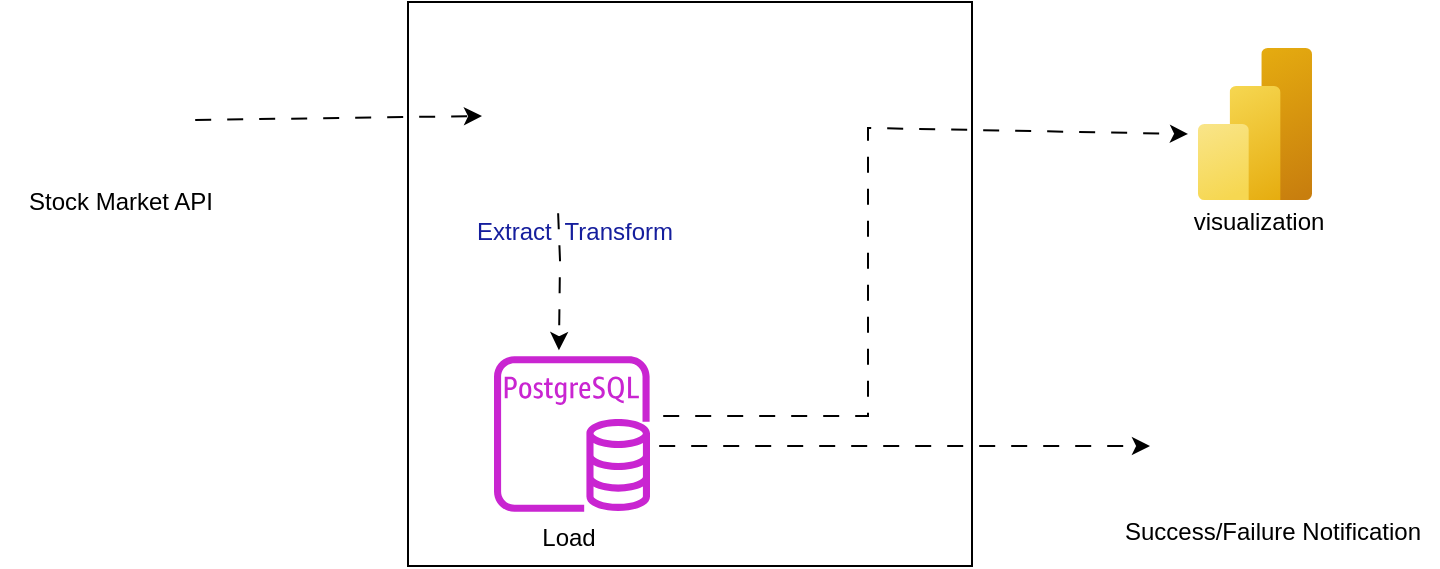 <mxfile version="24.7.16">
  <diagram name="Page-1" id="9NyP9MeGRGG3dc3P6RuH">
    <mxGraphModel dx="1332" dy="468" grid="0" gridSize="10" guides="1" tooltips="1" connect="1" arrows="1" fold="1" page="1" pageScale="1" pageWidth="850" pageHeight="1100" math="0" shadow="0">
      <root>
        <mxCell id="0" />
        <mxCell id="1" parent="0" />
        <mxCell id="h8ciDNNN2p1ZxSdy8E8c-1" value="" style="shape=image;html=1;verticalAlign=top;verticalLabelPosition=bottom;labelBackgroundColor=#ffffff;imageAspect=0;aspect=fixed;image=https://cdn0.iconfinder.com/data/icons/apple-apps/100/Apple_Stock-128.png" vertex="1" parent="1">
          <mxGeometry x="61" y="94" width="65" height="65" as="geometry" />
        </mxCell>
        <mxCell id="h8ciDNNN2p1ZxSdy8E8c-2" value="Stock Market API" style="text;html=1;align=center;verticalAlign=middle;resizable=0;points=[];autosize=1;strokeColor=none;fillColor=none;" vertex="1" parent="1">
          <mxGeometry x="33" y="154" width="120" height="30" as="geometry" />
        </mxCell>
        <mxCell id="h8ciDNNN2p1ZxSdy8E8c-3" value="" style="whiteSpace=wrap;html=1;aspect=fixed;" vertex="1" parent="1">
          <mxGeometry x="237" y="69" width="282" height="282" as="geometry" />
        </mxCell>
        <mxCell id="h8ciDNNN2p1ZxSdy8E8c-5" value="Extract&amp;nbsp; Transform" style="shape=image;html=1;verticalAlign=top;verticalLabelPosition=bottom;labelBackgroundColor=#ffffff;imageAspect=0;aspect=fixed;image=https://cdn4.iconfinder.com/data/icons/scripting-and-programming-languages/512/Python_logo-128.png;fontColor=#151e9d;imageBackground=none;fillStyle=solid;" vertex="1" parent="1">
          <mxGeometry x="280" y="90" width="80" height="80" as="geometry" />
        </mxCell>
        <mxCell id="h8ciDNNN2p1ZxSdy8E8c-6" value="" style="sketch=0;outlineConnect=0;fontColor=#232F3E;gradientColor=none;fillColor=#C925D1;strokeColor=none;dashed=0;verticalLabelPosition=bottom;verticalAlign=top;align=center;html=1;fontSize=12;fontStyle=0;aspect=fixed;pointerEvents=1;shape=mxgraph.aws4.rds_postgresql_instance;" vertex="1" parent="1">
          <mxGeometry x="280" y="246" width="78" height="78" as="geometry" />
        </mxCell>
        <mxCell id="h8ciDNNN2p1ZxSdy8E8c-7" value="" style="endArrow=classic;html=1;rounded=0;flowAnimation=1;" edge="1" parent="1">
          <mxGeometry width="50" height="50" relative="1" as="geometry">
            <mxPoint x="312" y="173" as="sourcePoint" />
            <mxPoint x="312.463" y="243.098" as="targetPoint" />
            <Array as="points">
              <mxPoint x="313" y="198" />
            </Array>
          </mxGeometry>
        </mxCell>
        <mxCell id="h8ciDNNN2p1ZxSdy8E8c-9" value="" style="endArrow=classic;html=1;rounded=0;flowAnimation=1;" edge="1" parent="1">
          <mxGeometry width="50" height="50" relative="1" as="geometry">
            <mxPoint x="363" y="276" as="sourcePoint" />
            <mxPoint x="627" y="135" as="targetPoint" />
            <Array as="points">
              <mxPoint x="467" y="276" />
              <mxPoint x="467" y="180" />
              <mxPoint x="467" y="132" />
            </Array>
          </mxGeometry>
        </mxCell>
        <mxCell id="h8ciDNNN2p1ZxSdy8E8c-10" value="" style="image;aspect=fixed;html=1;points=[];align=center;fontSize=12;image=img/lib/azure2/analytics/Power_BI_Embedded.svg;" vertex="1" parent="1">
          <mxGeometry x="632" y="92" width="57" height="76" as="geometry" />
        </mxCell>
        <mxCell id="h8ciDNNN2p1ZxSdy8E8c-12" value="" style="endArrow=classic;html=1;rounded=0;flowAnimation=1;" edge="1" parent="1">
          <mxGeometry width="50" height="50" relative="1" as="geometry">
            <mxPoint x="361" y="291" as="sourcePoint" />
            <mxPoint x="608" y="291" as="targetPoint" />
          </mxGeometry>
        </mxCell>
        <mxCell id="h8ciDNNN2p1ZxSdy8E8c-13" value="" style="shape=image;html=1;verticalAlign=top;verticalLabelPosition=bottom;labelBackgroundColor=#ffffff;imageAspect=0;aspect=fixed;image=https://cdn1.iconfinder.com/data/icons/unicons-line-vol-6/24/telegram-128.png" vertex="1" parent="1">
          <mxGeometry x="611" y="251" width="75" height="75" as="geometry" />
        </mxCell>
        <mxCell id="h8ciDNNN2p1ZxSdy8E8c-14" value="" style="endArrow=classic;html=1;rounded=0;flowAnimation=1;" edge="1" parent="1">
          <mxGeometry width="50" height="50" relative="1" as="geometry">
            <mxPoint x="129" y="128" as="sourcePoint" />
            <mxPoint x="274" y="126" as="targetPoint" />
          </mxGeometry>
        </mxCell>
        <mxCell id="h8ciDNNN2p1ZxSdy8E8c-18" value="Load" style="text;html=1;align=center;verticalAlign=middle;resizable=0;points=[];autosize=1;strokeColor=none;fillColor=none;" vertex="1" parent="1">
          <mxGeometry x="294" y="324" width="45" height="26" as="geometry" />
        </mxCell>
        <mxCell id="h8ciDNNN2p1ZxSdy8E8c-19" value="Success/Failure Notification" style="text;html=1;align=center;verticalAlign=middle;resizable=0;points=[];autosize=1;strokeColor=none;fillColor=none;" vertex="1" parent="1">
          <mxGeometry x="586" y="321" width="166" height="26" as="geometry" />
        </mxCell>
        <mxCell id="h8ciDNNN2p1ZxSdy8E8c-20" value="visualization" style="text;html=1;align=center;verticalAlign=middle;resizable=0;points=[];autosize=1;strokeColor=none;fillColor=none;" vertex="1" parent="1">
          <mxGeometry x="620" y="166" width="83" height="26" as="geometry" />
        </mxCell>
      </root>
    </mxGraphModel>
  </diagram>
</mxfile>
